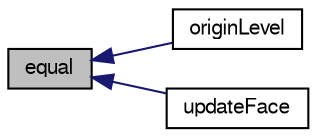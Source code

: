 digraph "equal"
{
  bgcolor="transparent";
  edge [fontname="FreeSans",fontsize="10",labelfontname="FreeSans",labelfontsize="10"];
  node [fontname="FreeSans",fontsize="10",shape=record];
  rankdir="LR";
  Node875 [label="equal",height=0.2,width=0.4,color="black", fillcolor="grey75", style="filled", fontcolor="black"];
  Node875 -> Node876 [dir="back",color="midnightblue",fontsize="10",style="solid",fontname="FreeSans"];
  Node876 [label="originLevel",height=0.2,width=0.4,color="black",URL="$a21686.html#a401e7a24dbc520b869aaa022e8b6ff58"];
  Node875 -> Node877 [dir="back",color="midnightblue",fontsize="10",style="solid",fontname="FreeSans"];
  Node877 [label="updateFace",height=0.2,width=0.4,color="black",URL="$a21686.html#ad75829f92f28cf38510528387f1b2ead",tooltip="Influence of different value on same face. "];
}
